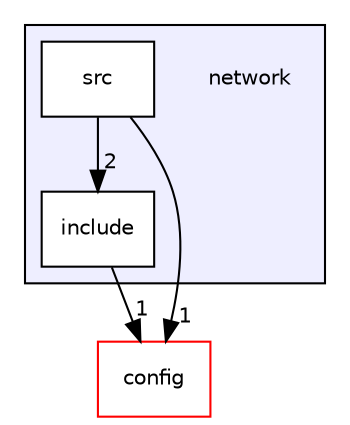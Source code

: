 digraph "/home/boa/CLionProjects/my/QCalculateServer/network" {
  bgcolor=transparent;
  compound=true
  node [ fontsize="10", fontname="Helvetica"];
  edge [ labelfontsize="10", labelfontname="Helvetica"];
  subgraph clusterdir_c901c14b65aa229498a52b725b3d4a2c {
    graph [ bgcolor="#eeeeff", pencolor="black", label="" URL="dir_c901c14b65aa229498a52b725b3d4a2c.html"];
    dir_c901c14b65aa229498a52b725b3d4a2c [shape=plaintext label="network"];
    dir_9cab7fff190c08877a2347b5fd32e1ed [shape=box label="include" color="black" fillcolor="white" style="filled" URL="dir_9cab7fff190c08877a2347b5fd32e1ed.html"];
    dir_2351834354bc8905119ebfe596a90f94 [shape=box label="src" color="black" fillcolor="white" style="filled" URL="dir_2351834354bc8905119ebfe596a90f94.html"];
  }
  dir_9f351d46ce3cc29445a41dc3a31e6919 [shape=box label="config" color="red" URL="dir_9f351d46ce3cc29445a41dc3a31e6919.html"];
  dir_9cab7fff190c08877a2347b5fd32e1ed->dir_9f351d46ce3cc29445a41dc3a31e6919 [headlabel="1", labeldistance=1.5 headhref="dir_000016_000012.html"];
  dir_2351834354bc8905119ebfe596a90f94->dir_9cab7fff190c08877a2347b5fd32e1ed [headlabel="2", labeldistance=1.5 headhref="dir_000017_000016.html"];
  dir_2351834354bc8905119ebfe596a90f94->dir_9f351d46ce3cc29445a41dc3a31e6919 [headlabel="1", labeldistance=1.5 headhref="dir_000017_000012.html"];
}
